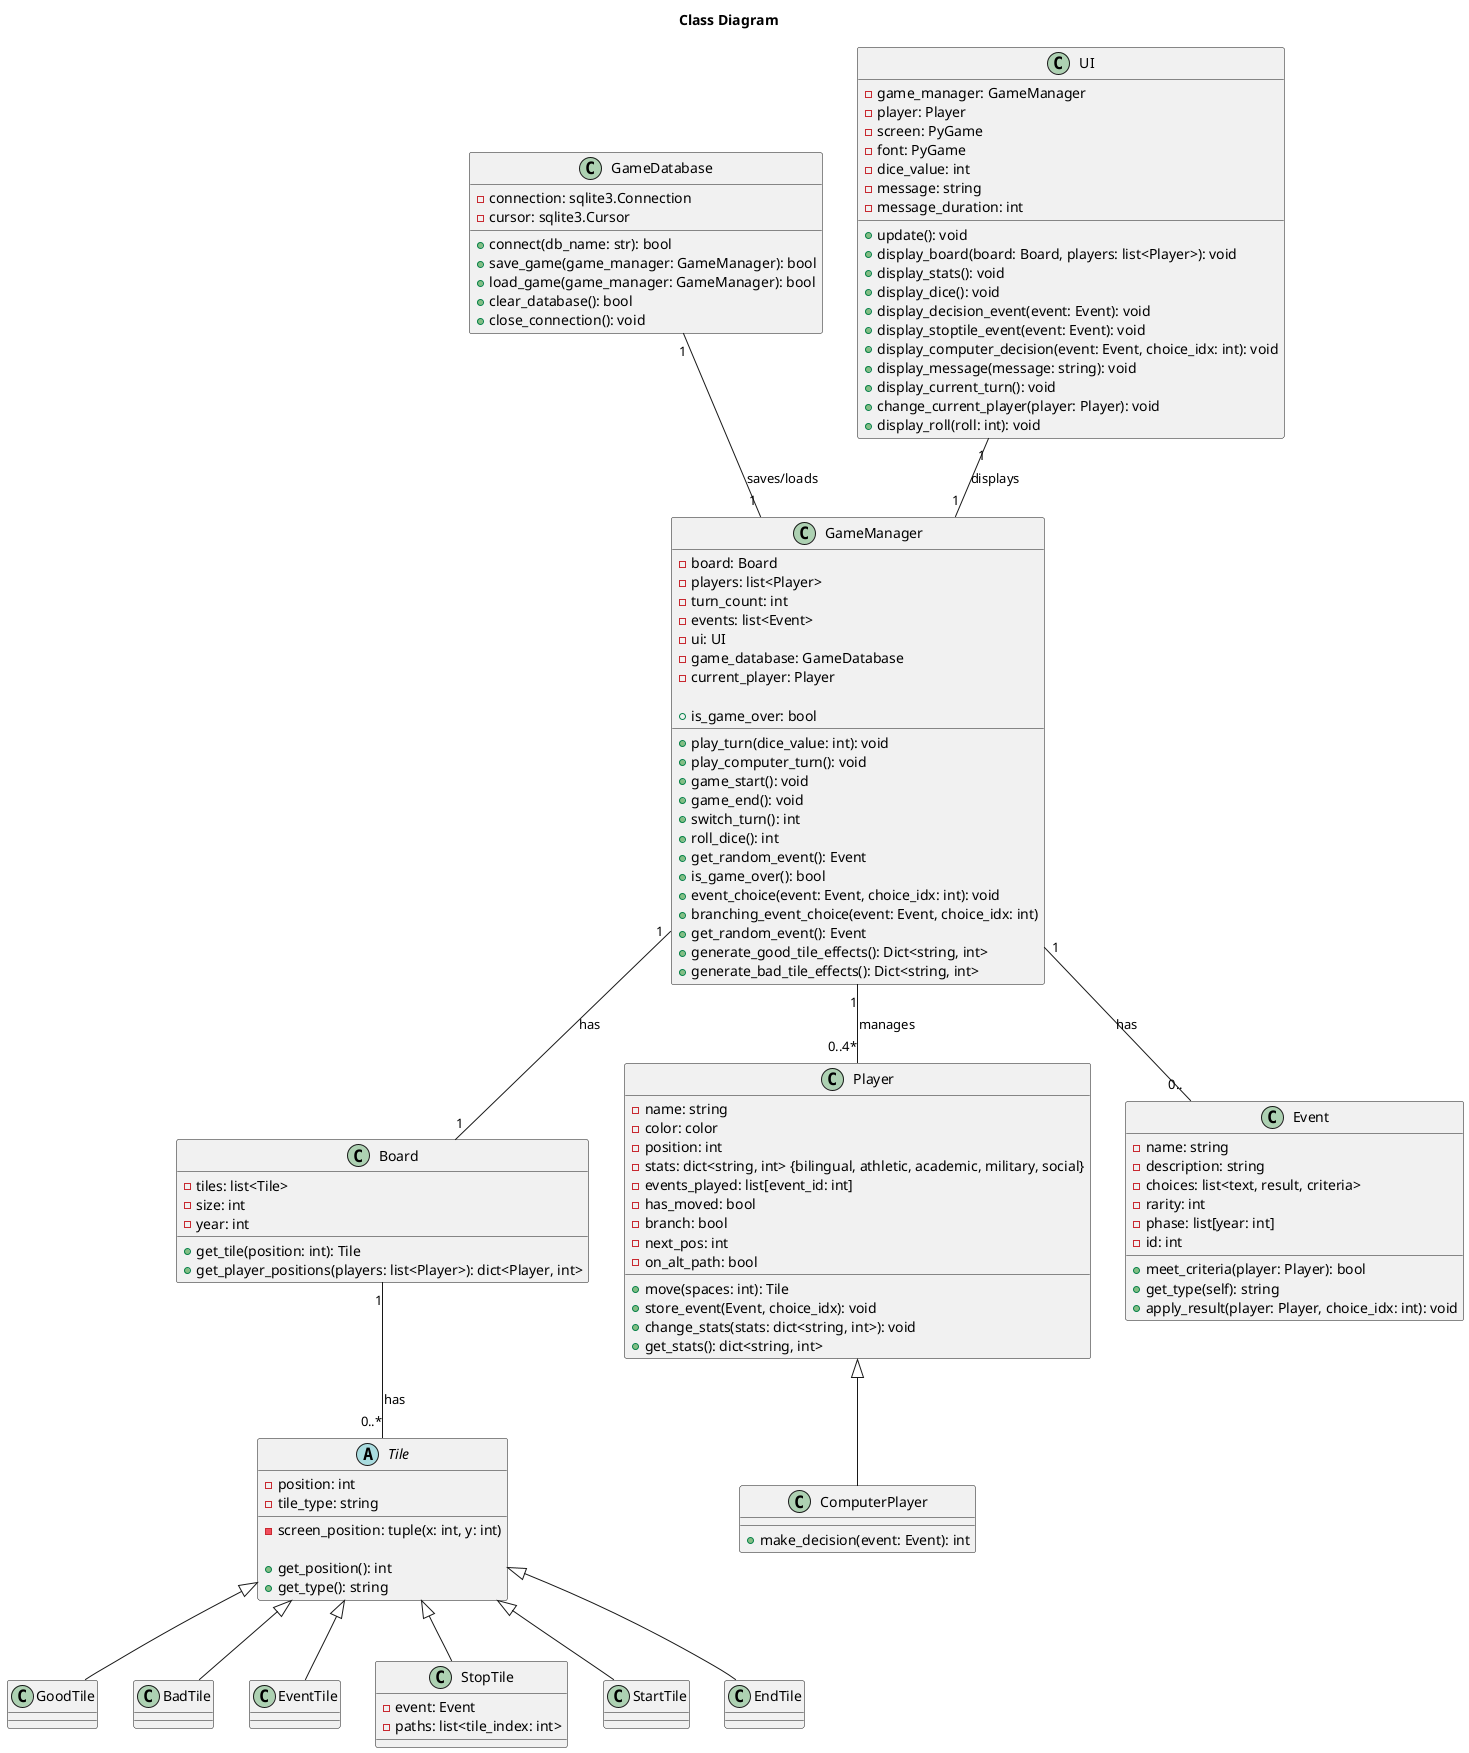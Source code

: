 @startuml class_diagram
title "Class Diagram"
' skinparam shadowing false
' skinparam classAttributeIconSize 0

class GameDatabase {
    
    - connection: sqlite3.Connection
    - cursor: sqlite3.Cursor

    + connect(db_name: str): bool
    + save_game(game_manager: GameManager): bool
    + load_game(game_manager: GameManager): bool
    + clear_database(): bool
    + close_connection(): void

}

class Board {

    - tiles: list<Tile>
    - size: int
    - year: int

    + get_tile(position: int): Tile
    + get_player_positions(players: list<Player>): dict<Player, int>
}

abstract class Tile {

    - position: int
    - tile_type: string
    - screen_position: tuple(x: int, y: int)

    + get_position(): int
    + get_type(): string
}

class GoodTile {
}

class BadTile {
}

class EventTile {
}

class StopTile {
    - event: Event
    - paths: list<tile_index: int>

}

class StartTile {
}

class EndTile {
}

class Player {

    - name: string
    - color: color
    - position: int
    - stats: dict<string, int> {bilingual, athletic, academic, military, social}
    - events_played: list[event_id: int]
    - has_moved: bool
    - branch: bool
    - next_pos: int
    - on_alt_path: bool

    + move(spaces: int): Tile
    + store_event(Event, choice_idx): void
    + change_stats(stats: dict<string, int>): void
    + get_stats(): dict<string, int>

}

class ComputerPlayer {

    + make_decision(event: Event): int
}

class Event {

    - name: string
    - description: string
    - choices: list<text, result, criteria>
    - rarity: int
    - phase: list[year: int]
    - id: int

    + meet_criteria(player: Player): bool
    + get_type(self): string
    + apply_result(player: Player, choice_idx: int): void
}


class GameManager {

    - board: Board
    - players: list<Player>
    - turn_count: int
    - events: list<Event>
    - ui: UI
    - game_database: GameDatabase
    - current_player: Player

    + play_turn(dice_value: int): void
    + play_computer_turn(): void
    + game_start(): void
    + game_end(): void
    + switch_turn(): int
    + roll_dice(): int
    + get_random_event(): Event
    + is_game_over(): bool
    + event_choice(event: Event, choice_idx: int): void
    + branching_event_choice(event: Event, choice_idx: int)
    + get_random_event(): Event
    + is_game_over: bool
    + generate_good_tile_effects(): Dict<string, int>
    + generate_bad_tile_effects(): Dict<string, int>
}

class UI {

    - game_manager: GameManager
    - player: Player
    - screen: PyGame
    - font: PyGame
    - dice_value: int
    - message: string
    - message_duration: int

    + update(): void
    + display_board(board: Board, players: list<Player>): void
    + display_stats(): void
    + display_dice(): void
    + display_decision_event(event: Event): void
    + display_stoptile_event(event: Event): void
    + display_computer_decision(event: Event, choice_idx: int): void
    + display_message(message: string): void
    + display_current_turn(): void
    + change_current_player(player: Player): void
    + display_roll(roll: int): void
}


' Relationships

Board "1" -- "0..*" Tile : "has"
GameDatabase "1" -- "1" GameManager : "saves/loads"
GameManager "1" -- "0..4*" Player : "manages"
GameManager "1" -- "1" Board : "has"
GameManager "1" -- "0.." Event : "has"
UI "1" -- "1" GameManager : "displays"
Tile <|-- GoodTile
Tile <|-- BadTile
Tile <|-- EventTile
Tile <|-- StopTile
Tile <|-- StartTile
Tile <|-- EndTile
Player <|-- ComputerPlayer


@enduml